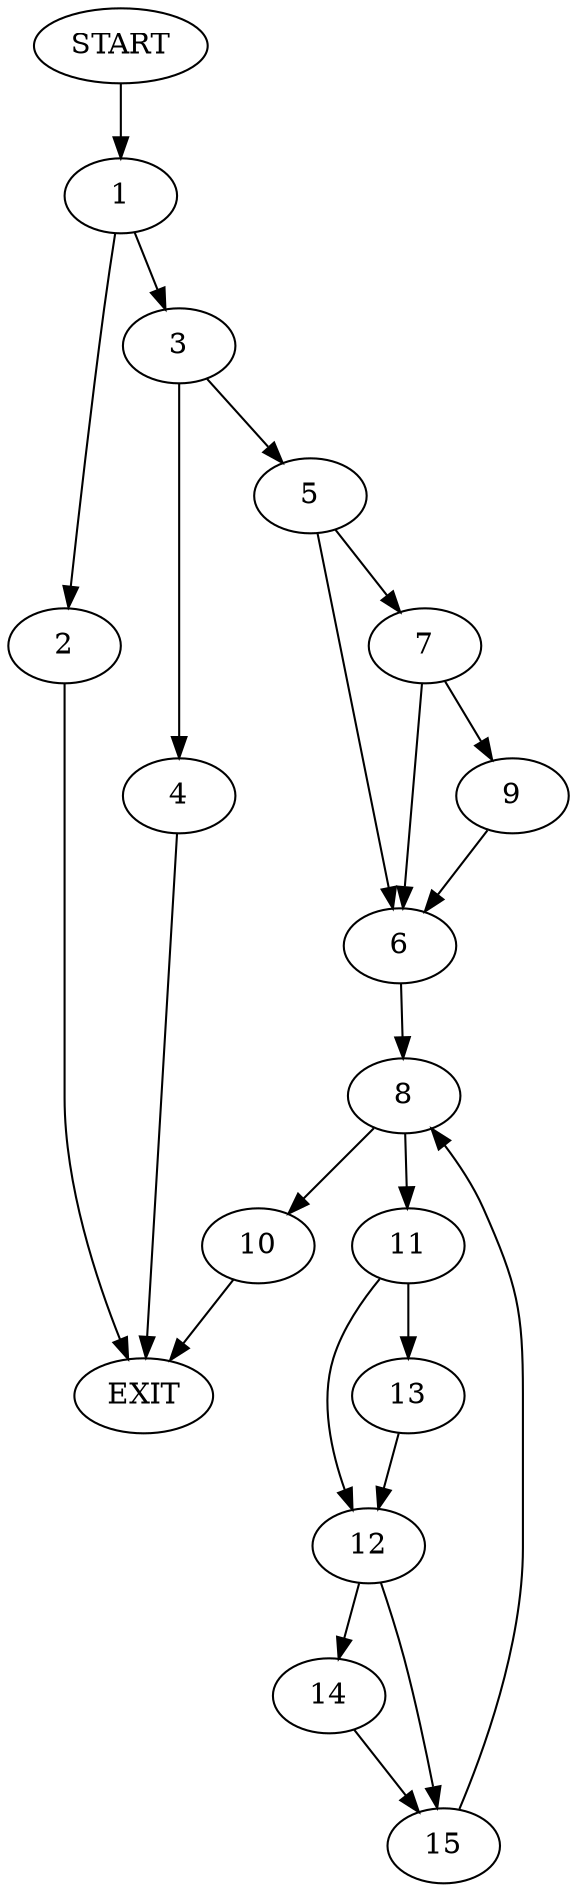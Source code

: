 digraph {
0 [label="START"]
16 [label="EXIT"]
0 -> 1
1 -> 2
1 -> 3
3 -> 4
3 -> 5
2 -> 16
5 -> 6
5 -> 7
4 -> 16
6 -> 8
7 -> 6
7 -> 9
9 -> 6
8 -> 10
8 -> 11
11 -> 12
11 -> 13
10 -> 16
13 -> 12
12 -> 14
12 -> 15
14 -> 15
15 -> 8
}
